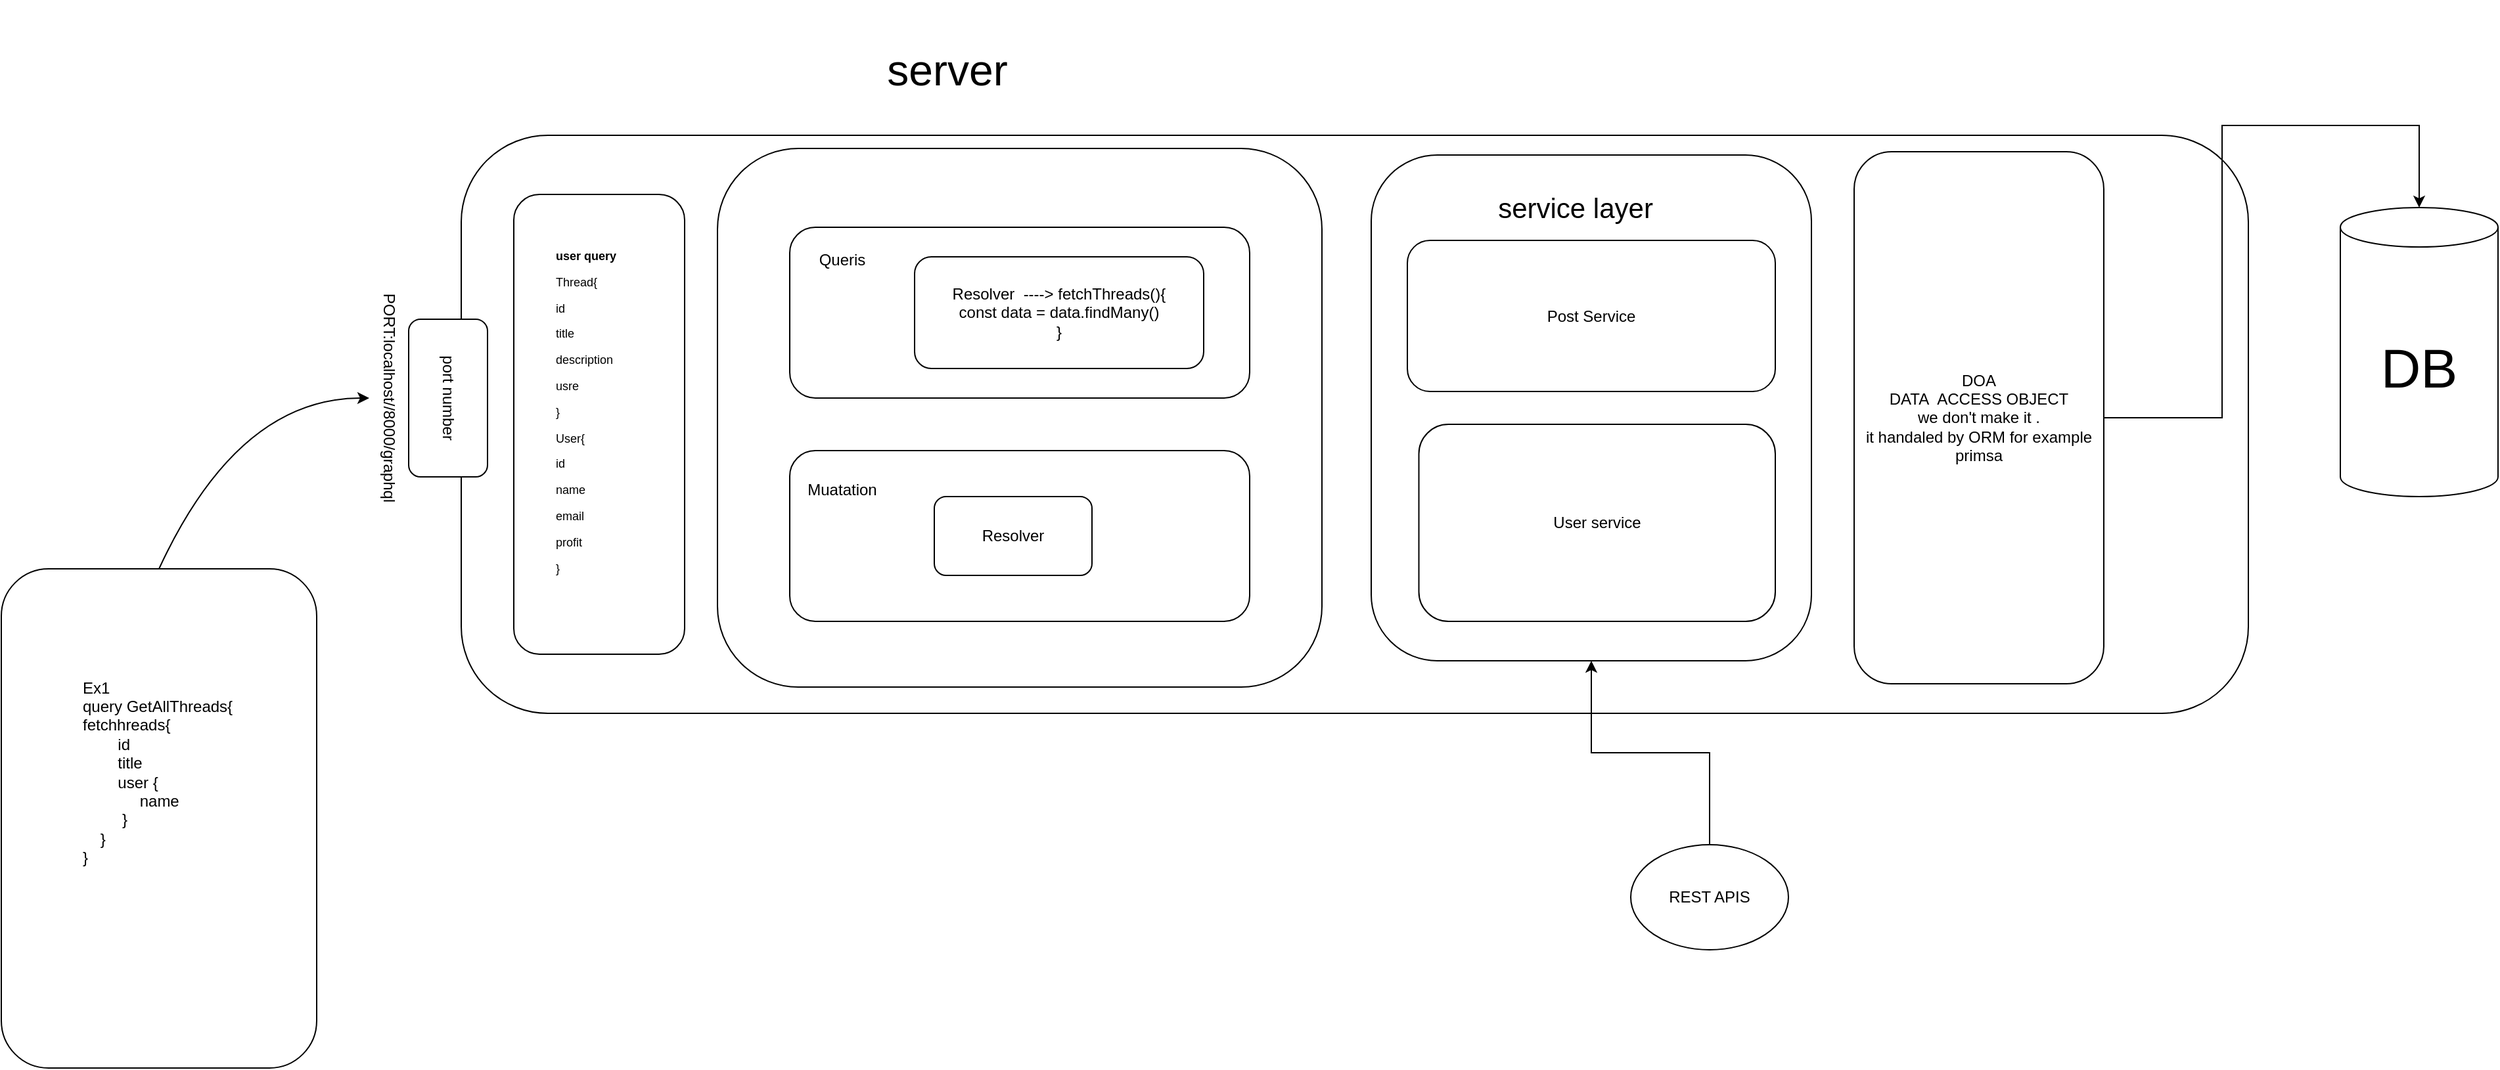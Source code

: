 <mxfile version="24.7.5">
  <diagram name="Page-1" id="Lu0aCw4qZLM38NR3xcJs">
    <mxGraphModel dx="1718" dy="1498" grid="1" gridSize="10" guides="1" tooltips="1" connect="1" arrows="1" fold="1" page="1" pageScale="1" pageWidth="850" pageHeight="1100" math="0" shadow="0">
      <root>
        <mxCell id="0" />
        <mxCell id="1" parent="0" />
        <mxCell id="dvfwhuZJXXYbmzmgfDaC-2" value="" style="rounded=1;whiteSpace=wrap;html=1;" parent="1" vertex="1">
          <mxGeometry x="80" y="10" width="1360" height="440" as="geometry" />
        </mxCell>
        <mxCell id="dvfwhuZJXXYbmzmgfDaC-7" value="" style="rounded=1;whiteSpace=wrap;html=1;rotation=0;" parent="1" vertex="1">
          <mxGeometry x="275" y="20" width="460" height="410" as="geometry" />
        </mxCell>
        <mxCell id="dvfwhuZJXXYbmzmgfDaC-3" value="&lt;p style=&quot;line-height: 120%; font-size: 33px;&quot;&gt;server&lt;/p&gt;" style="text;html=1;align=center;verticalAlign=middle;whiteSpace=wrap;rounded=0;fontSize=33;" parent="1" vertex="1">
          <mxGeometry x="390" y="-60" width="120" height="40" as="geometry" />
        </mxCell>
        <mxCell id="dvfwhuZJXXYbmzmgfDaC-4" value="" style="rounded=1;whiteSpace=wrap;html=1;rotation=-90;" parent="1" vertex="1">
          <mxGeometry x="10" y="165" width="350" height="130" as="geometry" />
        </mxCell>
        <mxCell id="dvfwhuZJXXYbmzmgfDaC-5" value="" style="rounded=1;whiteSpace=wrap;html=1;rotation=0;" parent="1" vertex="1">
          <mxGeometry x="330" y="80" width="350" height="130" as="geometry" />
        </mxCell>
        <mxCell id="dvfwhuZJXXYbmzmgfDaC-6" value="" style="rounded=1;whiteSpace=wrap;html=1;rotation=0;" parent="1" vertex="1">
          <mxGeometry x="330" y="250" width="350" height="130" as="geometry" />
        </mxCell>
        <mxCell id="dvfwhuZJXXYbmzmgfDaC-8" value="port number" style="rounded=1;whiteSpace=wrap;html=1;rotation=90;" parent="1" vertex="1">
          <mxGeometry x="10" y="180" width="120" height="60" as="geometry" />
        </mxCell>
        <mxCell id="dvfwhuZJXXYbmzmgfDaC-9" value="&lt;h1 style=&quot;margin-top: 0px; font-size: 9px;&quot;&gt;&lt;font style=&quot;font-size: 9px;&quot;&gt;user query&lt;/font&gt;&lt;/h1&gt;&lt;p style=&quot;font-size: 9px;&quot;&gt;&lt;font style=&quot;font-size: 9px;&quot;&gt;Thread{&lt;/font&gt;&lt;/p&gt;&lt;p style=&quot;font-size: 9px;&quot;&gt;&lt;span style=&quot;background-color: initial;&quot;&gt;&lt;font style=&quot;font-size: 9px;&quot;&gt;id&lt;/font&gt;&lt;/span&gt;&lt;/p&gt;&lt;p style=&quot;font-size: 9px;&quot;&gt;&lt;span style=&quot;background-color: initial;&quot;&gt;&lt;font style=&quot;font-size: 9px;&quot;&gt;title&lt;/font&gt;&lt;/span&gt;&lt;/p&gt;&lt;p style=&quot;font-size: 9px;&quot;&gt;&lt;span style=&quot;background-color: initial;&quot;&gt;&lt;font style=&quot;font-size: 9px;&quot;&gt;description&amp;nbsp;&lt;/font&gt;&lt;/span&gt;&lt;/p&gt;&lt;p style=&quot;font-size: 9px;&quot;&gt;&lt;span style=&quot;background-color: initial;&quot;&gt;&lt;font style=&quot;font-size: 9px;&quot;&gt;usre&lt;/font&gt;&lt;/span&gt;&lt;/p&gt;&lt;p style=&quot;font-size: 9px;&quot;&gt;&lt;font style=&quot;font-size: 9px;&quot;&gt;&lt;span style=&quot;background-color: initial;&quot;&gt;}&lt;/span&gt;&lt;br&gt;&lt;/font&gt;&lt;/p&gt;&lt;p style=&quot;font-size: 9px;&quot;&gt;&lt;span style=&quot;background-color: initial;&quot;&gt;&lt;font style=&quot;font-size: 9px;&quot;&gt;User{&lt;/font&gt;&lt;/span&gt;&lt;/p&gt;&lt;p style=&quot;font-size: 9px;&quot;&gt;&lt;span style=&quot;background-color: initial;&quot;&gt;&lt;font style=&quot;font-size: 9px;&quot;&gt;id&lt;/font&gt;&lt;/span&gt;&lt;/p&gt;&lt;p style=&quot;font-size: 9px;&quot;&gt;&lt;span style=&quot;background-color: initial;&quot;&gt;&lt;font style=&quot;font-size: 9px;&quot;&gt;name&lt;/font&gt;&lt;/span&gt;&lt;/p&gt;&lt;p style=&quot;font-size: 9px;&quot;&gt;&lt;span style=&quot;background-color: initial;&quot;&gt;&lt;font style=&quot;font-size: 9px;&quot;&gt;email&lt;/font&gt;&lt;/span&gt;&lt;/p&gt;&lt;p style=&quot;font-size: 9px;&quot;&gt;&lt;font style=&quot;font-size: 9px;&quot;&gt;profit&lt;/font&gt;&lt;/p&gt;&lt;p style=&quot;font-size: 9px;&quot;&gt;&lt;span style=&quot;background-color: initial;&quot;&gt;&lt;font style=&quot;font-size: 9px;&quot;&gt;}&lt;/font&gt;&lt;/span&gt;&lt;/p&gt;" style="text;html=1;whiteSpace=wrap;overflow=hidden;rounded=0;rotation=0;" parent="1" vertex="1">
          <mxGeometry x="150" y="90" width="100" height="270" as="geometry" />
        </mxCell>
        <mxCell id="dvfwhuZJXXYbmzmgfDaC-10" value="Queris" style="text;html=1;align=center;verticalAlign=middle;whiteSpace=wrap;rounded=0;" parent="1" vertex="1">
          <mxGeometry x="340" y="90" width="60" height="30" as="geometry" />
        </mxCell>
        <mxCell id="dvfwhuZJXXYbmzmgfDaC-11" value="Muatation" style="text;html=1;align=center;verticalAlign=middle;whiteSpace=wrap;rounded=0;" parent="1" vertex="1">
          <mxGeometry x="340" y="265" width="60" height="30" as="geometry" />
        </mxCell>
        <mxCell id="dvfwhuZJXXYbmzmgfDaC-13" value="Resolver&amp;nbsp; ----&amp;gt; fetchThreads(){&lt;div&gt;const data = data.findMany()&lt;/div&gt;&lt;div&gt;}&lt;/div&gt;" style="rounded=1;whiteSpace=wrap;html=1;" parent="1" vertex="1">
          <mxGeometry x="425" y="102.5" width="220" height="85" as="geometry" />
        </mxCell>
        <mxCell id="dvfwhuZJXXYbmzmgfDaC-15" value="Resolver" style="rounded=1;whiteSpace=wrap;html=1;" parent="1" vertex="1">
          <mxGeometry x="440" y="285" width="120" height="60" as="geometry" />
        </mxCell>
        <mxCell id="dvfwhuZJXXYbmzmgfDaC-16" value="PORT:localhost//8000/graphql" style="text;html=1;align=center;verticalAlign=middle;whiteSpace=wrap;rounded=0;rotation=90;" parent="1" vertex="1">
          <mxGeometry x="-70" y="195" width="190" height="30" as="geometry" />
        </mxCell>
        <mxCell id="dvfwhuZJXXYbmzmgfDaC-18" value="" style="rounded=1;whiteSpace=wrap;html=1;" parent="1" vertex="1">
          <mxGeometry x="-270" y="340" width="240" height="380" as="geometry" />
        </mxCell>
        <mxCell id="dvfwhuZJXXYbmzmgfDaC-19" value="Ex1&lt;div&gt;query GetAllThreads{&lt;/div&gt;&lt;div&gt;fetchhreads{&lt;/div&gt;&lt;div&gt;&amp;nbsp; &amp;nbsp; &amp;nbsp; &amp;nbsp; id&lt;/div&gt;&lt;div&gt;&amp;nbsp; &amp;nbsp; &amp;nbsp; &amp;nbsp; title&lt;/div&gt;&lt;div&gt;&amp;nbsp; &amp;nbsp; &amp;nbsp; &amp;nbsp; user {&lt;/div&gt;&lt;div&gt;&amp;nbsp; &amp;nbsp; &amp;nbsp; &amp;nbsp; &amp;nbsp; &amp;nbsp; &amp;nbsp;name&lt;/div&gt;&lt;div&gt;&amp;nbsp; &amp;nbsp; &amp;nbsp; &amp;nbsp; &amp;nbsp;}&lt;/div&gt;&lt;div&gt;&amp;nbsp; &amp;nbsp; }&lt;/div&gt;&lt;div&gt;}&lt;/div&gt;" style="text;html=1;align=left;verticalAlign=middle;whiteSpace=wrap;rounded=0;" parent="1" vertex="1">
          <mxGeometry x="-210" y="400" width="230" height="190" as="geometry" />
        </mxCell>
        <mxCell id="dvfwhuZJXXYbmzmgfDaC-24" value="" style="curved=1;endArrow=classic;html=1;rounded=0;entryX=0.5;entryY=1;entryDx=0;entryDy=0;exitX=0.5;exitY=0;exitDx=0;exitDy=0;" parent="1" source="dvfwhuZJXXYbmzmgfDaC-18" target="dvfwhuZJXXYbmzmgfDaC-16" edge="1">
          <mxGeometry width="50" height="50" relative="1" as="geometry">
            <mxPoint x="-190" y="305" as="sourcePoint" />
            <mxPoint x="-200" y="255" as="targetPoint" />
            <Array as="points">
              <mxPoint x="-90" y="210" />
            </Array>
          </mxGeometry>
        </mxCell>
        <mxCell id="dvfwhuZJXXYbmzmgfDaC-26" value="" style="rounded=1;whiteSpace=wrap;html=1;rotation=0;" parent="1" vertex="1">
          <mxGeometry x="772.5" y="25" width="335" height="385" as="geometry" />
        </mxCell>
        <mxCell id="dvfwhuZJXXYbmzmgfDaC-27" value="service layer" style="text;html=1;align=center;verticalAlign=middle;whiteSpace=wrap;rounded=0;fontSize=21;" parent="1" vertex="1">
          <mxGeometry x="857.5" y="50" width="140" height="30" as="geometry" />
        </mxCell>
        <mxCell id="dvfwhuZJXXYbmzmgfDaC-28" value="Post Service" style="rounded=1;whiteSpace=wrap;html=1;rotation=0;" parent="1" vertex="1">
          <mxGeometry x="800" y="90" width="280" height="115" as="geometry" />
        </mxCell>
        <mxCell id="dvfwhuZJXXYbmzmgfDaC-29" value="User service" style="rounded=1;whiteSpace=wrap;html=1;rotation=0;" parent="1" vertex="1">
          <mxGeometry x="808.75" y="230" width="271.25" height="150" as="geometry" />
        </mxCell>
        <mxCell id="dvfwhuZJXXYbmzmgfDaC-31" value="DOA&lt;div&gt;DATA&amp;nbsp; ACCESS OBJECT&lt;/div&gt;&lt;div&gt;we don&#39;t make it .&lt;/div&gt;&lt;div&gt;it handaled by ORM for example primsa&lt;/div&gt;" style="rounded=1;whiteSpace=wrap;html=1;rotation=0;" parent="1" vertex="1">
          <mxGeometry x="1140" y="22.5" width="190" height="405" as="geometry" />
        </mxCell>
        <mxCell id="dvfwhuZJXXYbmzmgfDaC-32" value="&lt;font style=&quot;font-size: 42px;&quot;&gt;DB&lt;/font&gt;" style="shape=cylinder3;whiteSpace=wrap;html=1;boundedLbl=1;backgroundOutline=1;size=15;" parent="1" vertex="1">
          <mxGeometry x="1510" y="65" width="120" height="220" as="geometry" />
        </mxCell>
        <mxCell id="dvfwhuZJXXYbmzmgfDaC-33" style="edgeStyle=orthogonalEdgeStyle;rounded=0;orthogonalLoop=1;jettySize=auto;html=1;entryX=0.5;entryY=0;entryDx=0;entryDy=0;entryPerimeter=0;" parent="1" source="dvfwhuZJXXYbmzmgfDaC-31" target="dvfwhuZJXXYbmzmgfDaC-32" edge="1">
          <mxGeometry relative="1" as="geometry" />
        </mxCell>
        <mxCell id="DqfPOC3ktN-gyytxNNQL-2" style="edgeStyle=orthogonalEdgeStyle;rounded=0;orthogonalLoop=1;jettySize=auto;html=1;" edge="1" parent="1" source="DqfPOC3ktN-gyytxNNQL-1" target="dvfwhuZJXXYbmzmgfDaC-26">
          <mxGeometry relative="1" as="geometry" />
        </mxCell>
        <mxCell id="DqfPOC3ktN-gyytxNNQL-1" value="REST APIS" style="ellipse;whiteSpace=wrap;html=1;" vertex="1" parent="1">
          <mxGeometry x="970" y="550" width="120" height="80" as="geometry" />
        </mxCell>
      </root>
    </mxGraphModel>
  </diagram>
</mxfile>
